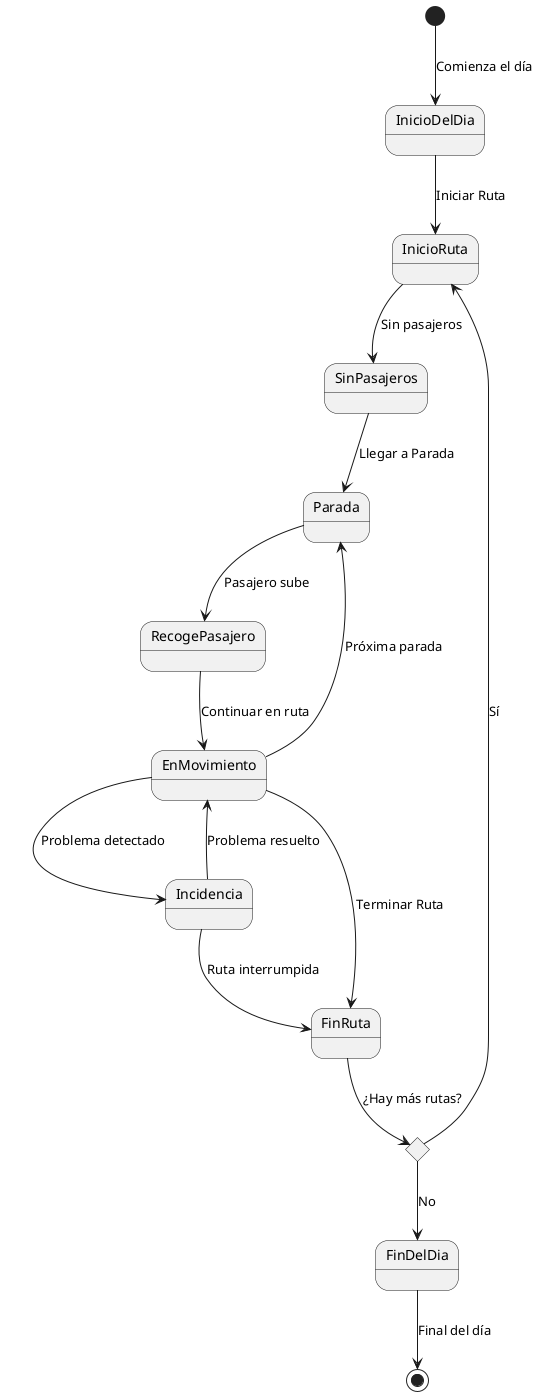 @startuml
[*] --> InicioDelDia : Comienza el día

InicioDelDia --> InicioRuta : Iniciar Ruta

state choice <<choice>>

InicioRuta --> SinPasajeros : Sin pasajeros
SinPasajeros --> Parada : Llegar a Parada
Parada --> RecogePasajero : Pasajero sube
RecogePasajero --> EnMovimiento : Continuar en ruta
EnMovimiento --> Parada : Próxima parada

EnMovimiento --> Incidencia : Problema detectado
Incidencia --> FinRuta : Ruta interrumpida
Incidencia --> EnMovimiento : Problema resuelto

EnMovimiento --> FinRuta : Terminar Ruta

FinRuta --> choice : ¿Hay más rutas?
choice --> InicioRuta : Sí
choice --> FinDelDia : No

FinDelDia --> [*] : Final del día
@enduml

